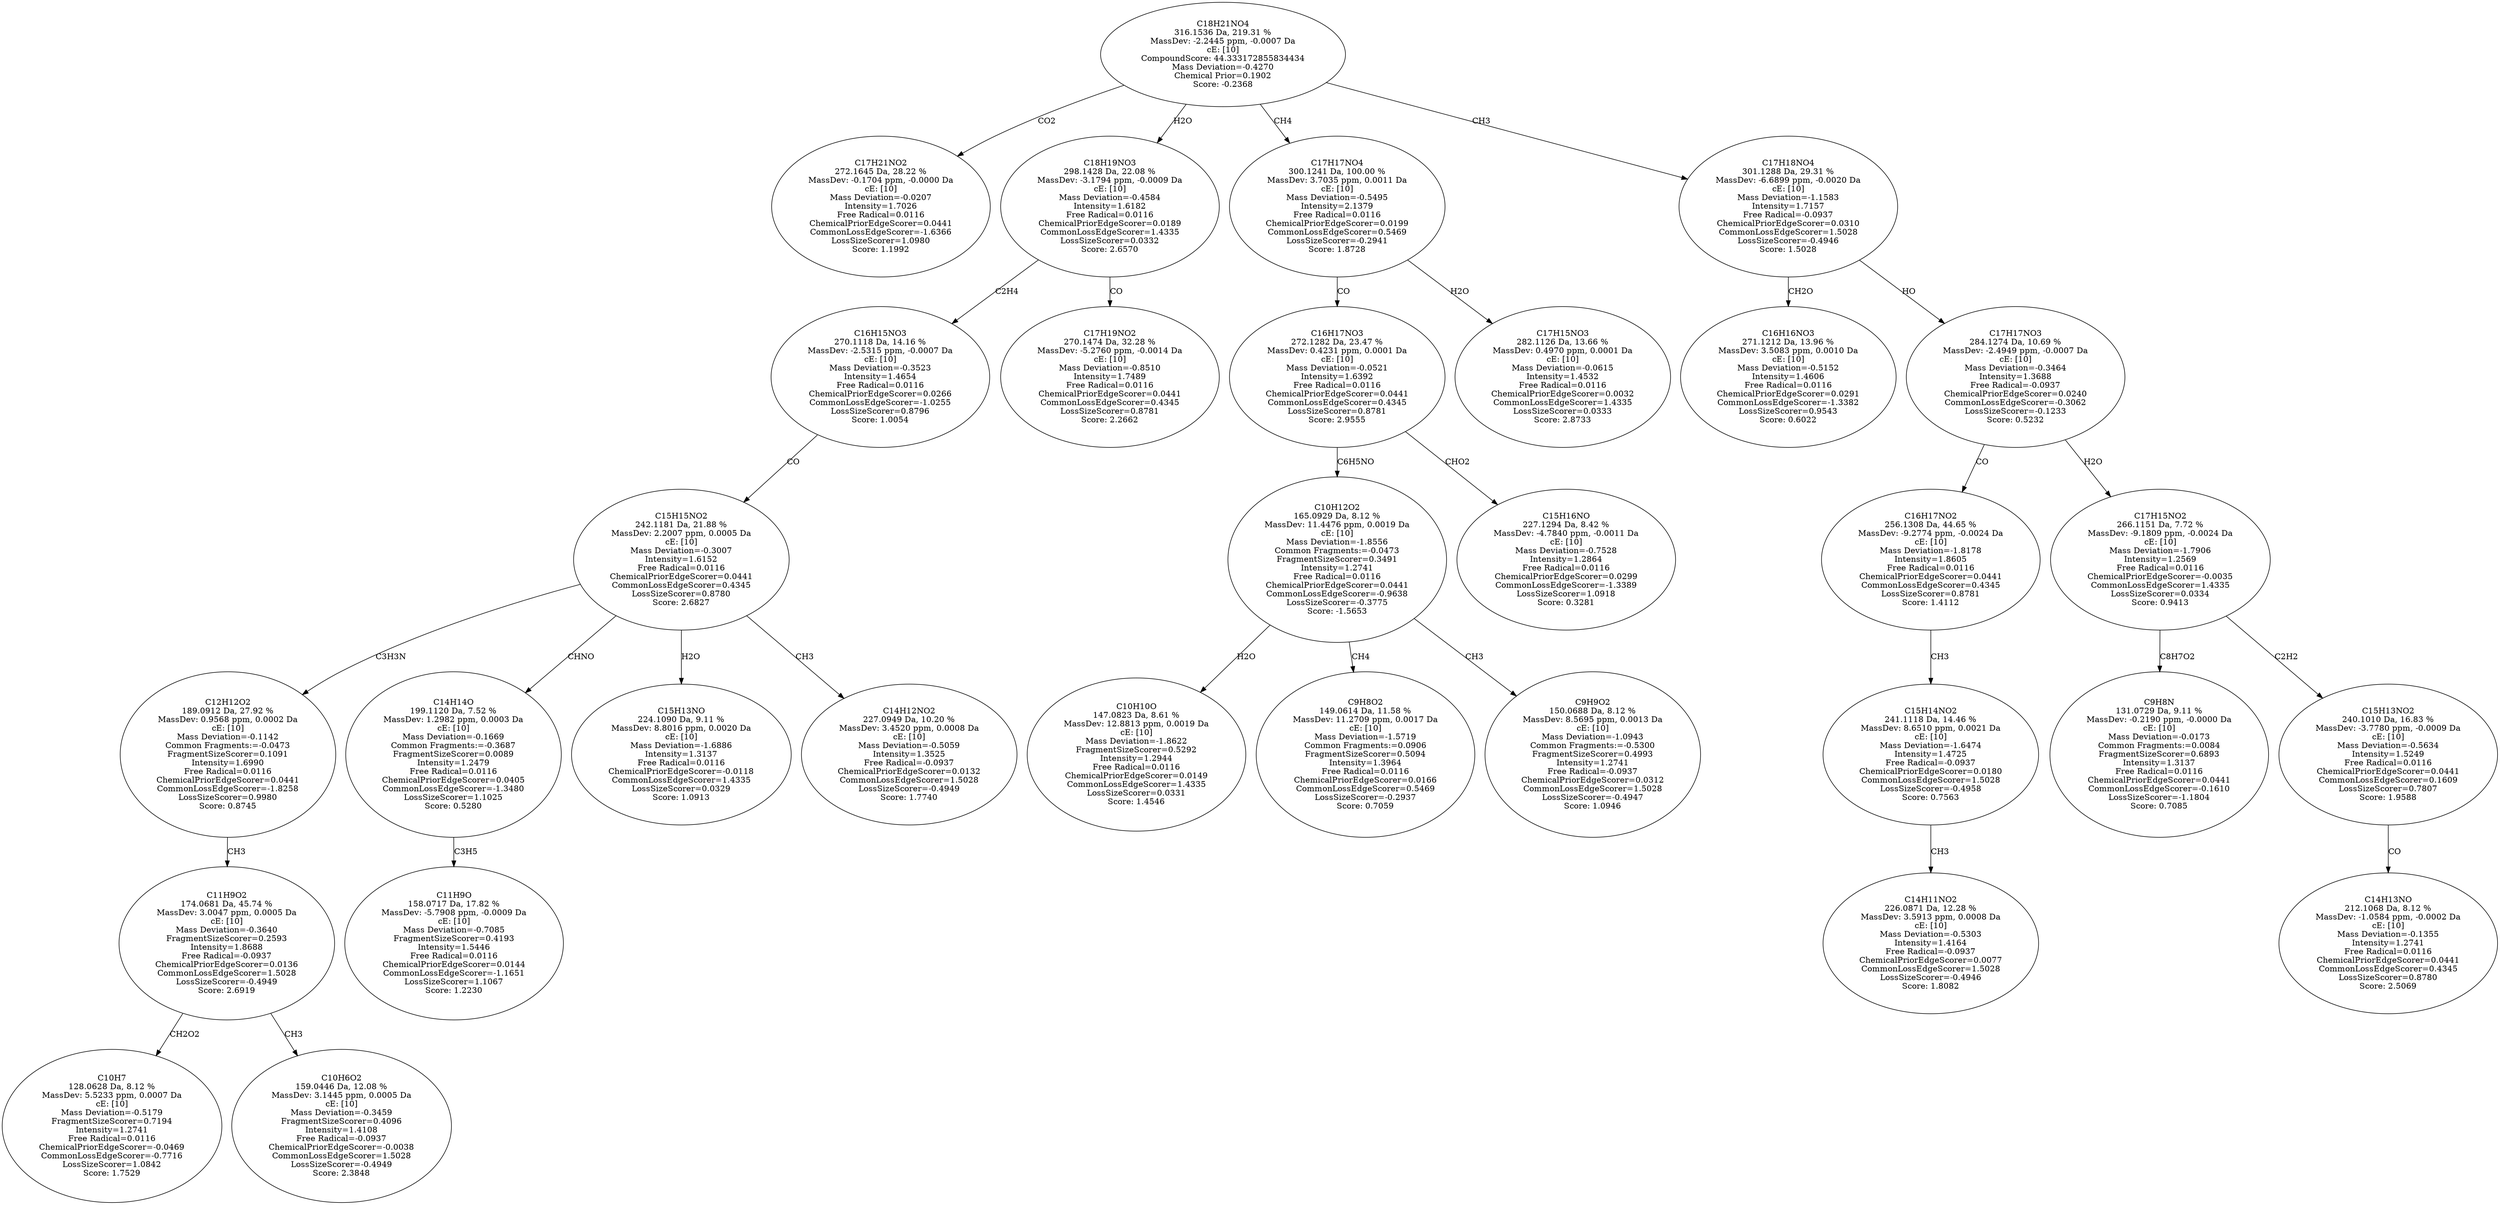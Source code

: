 strict digraph {
v1 [label="C17H21NO2\n272.1645 Da, 28.22 %\nMassDev: -0.1704 ppm, -0.0000 Da\ncE: [10]\nMass Deviation=-0.0207\nIntensity=1.7026\nFree Radical=0.0116\nChemicalPriorEdgeScorer=0.0441\nCommonLossEdgeScorer=-1.6366\nLossSizeScorer=1.0980\nScore: 1.1992"];
v2 [label="C10H7\n128.0628 Da, 8.12 %\nMassDev: 5.5233 ppm, 0.0007 Da\ncE: [10]\nMass Deviation=-0.5179\nFragmentSizeScorer=0.7194\nIntensity=1.2741\nFree Radical=0.0116\nChemicalPriorEdgeScorer=-0.0469\nCommonLossEdgeScorer=-0.7716\nLossSizeScorer=1.0842\nScore: 1.7529"];
v3 [label="C10H6O2\n159.0446 Da, 12.08 %\nMassDev: 3.1445 ppm, 0.0005 Da\ncE: [10]\nMass Deviation=-0.3459\nFragmentSizeScorer=0.4096\nIntensity=1.4108\nFree Radical=-0.0937\nChemicalPriorEdgeScorer=-0.0038\nCommonLossEdgeScorer=1.5028\nLossSizeScorer=-0.4949\nScore: 2.3848"];
v4 [label="C11H9O2\n174.0681 Da, 45.74 %\nMassDev: 3.0047 ppm, 0.0005 Da\ncE: [10]\nMass Deviation=-0.3640\nFragmentSizeScorer=0.2593\nIntensity=1.8688\nFree Radical=-0.0937\nChemicalPriorEdgeScorer=0.0136\nCommonLossEdgeScorer=1.5028\nLossSizeScorer=-0.4949\nScore: 2.6919"];
v5 [label="C12H12O2\n189.0912 Da, 27.92 %\nMassDev: 0.9568 ppm, 0.0002 Da\ncE: [10]\nMass Deviation=-0.1142\nCommon Fragments:=-0.0473\nFragmentSizeScorer=0.1091\nIntensity=1.6990\nFree Radical=0.0116\nChemicalPriorEdgeScorer=0.0441\nCommonLossEdgeScorer=-1.8258\nLossSizeScorer=0.9980\nScore: 0.8745"];
v6 [label="C11H9O\n158.0717 Da, 17.82 %\nMassDev: -5.7908 ppm, -0.0009 Da\ncE: [10]\nMass Deviation=-0.7085\nFragmentSizeScorer=0.4193\nIntensity=1.5446\nFree Radical=0.0116\nChemicalPriorEdgeScorer=0.0144\nCommonLossEdgeScorer=-1.1651\nLossSizeScorer=1.1067\nScore: 1.2230"];
v7 [label="C14H14O\n199.1120 Da, 7.52 %\nMassDev: 1.2982 ppm, 0.0003 Da\ncE: [10]\nMass Deviation=-0.1669\nCommon Fragments:=-0.3687\nFragmentSizeScorer=0.0089\nIntensity=1.2479\nFree Radical=0.0116\nChemicalPriorEdgeScorer=0.0405\nCommonLossEdgeScorer=-1.3480\nLossSizeScorer=1.1025\nScore: 0.5280"];
v8 [label="C15H13NO\n224.1090 Da, 9.11 %\nMassDev: 8.8016 ppm, 0.0020 Da\ncE: [10]\nMass Deviation=-1.6886\nIntensity=1.3137\nFree Radical=0.0116\nChemicalPriorEdgeScorer=-0.0118\nCommonLossEdgeScorer=1.4335\nLossSizeScorer=0.0329\nScore: 1.0913"];
v9 [label="C14H12NO2\n227.0949 Da, 10.20 %\nMassDev: 3.4520 ppm, 0.0008 Da\ncE: [10]\nMass Deviation=-0.5059\nIntensity=1.3525\nFree Radical=-0.0937\nChemicalPriorEdgeScorer=0.0132\nCommonLossEdgeScorer=1.5028\nLossSizeScorer=-0.4949\nScore: 1.7740"];
v10 [label="C15H15NO2\n242.1181 Da, 21.88 %\nMassDev: 2.2007 ppm, 0.0005 Da\ncE: [10]\nMass Deviation=-0.3007\nIntensity=1.6152\nFree Radical=0.0116\nChemicalPriorEdgeScorer=0.0441\nCommonLossEdgeScorer=0.4345\nLossSizeScorer=0.8780\nScore: 2.6827"];
v11 [label="C16H15NO3\n270.1118 Da, 14.16 %\nMassDev: -2.5315 ppm, -0.0007 Da\ncE: [10]\nMass Deviation=-0.3523\nIntensity=1.4654\nFree Radical=0.0116\nChemicalPriorEdgeScorer=0.0266\nCommonLossEdgeScorer=-1.0255\nLossSizeScorer=0.8796\nScore: 1.0054"];
v12 [label="C17H19NO2\n270.1474 Da, 32.28 %\nMassDev: -5.2760 ppm, -0.0014 Da\ncE: [10]\nMass Deviation=-0.8510\nIntensity=1.7489\nFree Radical=0.0116\nChemicalPriorEdgeScorer=0.0441\nCommonLossEdgeScorer=0.4345\nLossSizeScorer=0.8781\nScore: 2.2662"];
v13 [label="C18H19NO3\n298.1428 Da, 22.08 %\nMassDev: -3.1794 ppm, -0.0009 Da\ncE: [10]\nMass Deviation=-0.4584\nIntensity=1.6182\nFree Radical=0.0116\nChemicalPriorEdgeScorer=0.0189\nCommonLossEdgeScorer=1.4335\nLossSizeScorer=0.0332\nScore: 2.6570"];
v14 [label="C10H10O\n147.0823 Da, 8.61 %\nMassDev: 12.8813 ppm, 0.0019 Da\ncE: [10]\nMass Deviation=-1.8622\nFragmentSizeScorer=0.5292\nIntensity=1.2944\nFree Radical=0.0116\nChemicalPriorEdgeScorer=0.0149\nCommonLossEdgeScorer=1.4335\nLossSizeScorer=0.0331\nScore: 1.4546"];
v15 [label="C9H8O2\n149.0614 Da, 11.58 %\nMassDev: 11.2709 ppm, 0.0017 Da\ncE: [10]\nMass Deviation=-1.5719\nCommon Fragments:=0.0906\nFragmentSizeScorer=0.5094\nIntensity=1.3964\nFree Radical=0.0116\nChemicalPriorEdgeScorer=0.0166\nCommonLossEdgeScorer=0.5469\nLossSizeScorer=-0.2937\nScore: 0.7059"];
v16 [label="C9H9O2\n150.0688 Da, 8.12 %\nMassDev: 8.5695 ppm, 0.0013 Da\ncE: [10]\nMass Deviation=-1.0943\nCommon Fragments:=-0.5300\nFragmentSizeScorer=0.4993\nIntensity=1.2741\nFree Radical=-0.0937\nChemicalPriorEdgeScorer=0.0312\nCommonLossEdgeScorer=1.5028\nLossSizeScorer=-0.4947\nScore: 1.0946"];
v17 [label="C10H12O2\n165.0929 Da, 8.12 %\nMassDev: 11.4476 ppm, 0.0019 Da\ncE: [10]\nMass Deviation=-1.8556\nCommon Fragments:=-0.0473\nFragmentSizeScorer=0.3491\nIntensity=1.2741\nFree Radical=0.0116\nChemicalPriorEdgeScorer=0.0441\nCommonLossEdgeScorer=-0.9638\nLossSizeScorer=-0.3775\nScore: -1.5653"];
v18 [label="C15H16NO\n227.1294 Da, 8.42 %\nMassDev: -4.7840 ppm, -0.0011 Da\ncE: [10]\nMass Deviation=-0.7528\nIntensity=1.2864\nFree Radical=0.0116\nChemicalPriorEdgeScorer=0.0299\nCommonLossEdgeScorer=-1.3389\nLossSizeScorer=1.0918\nScore: 0.3281"];
v19 [label="C16H17NO3\n272.1282 Da, 23.47 %\nMassDev: 0.4231 ppm, 0.0001 Da\ncE: [10]\nMass Deviation=-0.0521\nIntensity=1.6392\nFree Radical=0.0116\nChemicalPriorEdgeScorer=0.0441\nCommonLossEdgeScorer=0.4345\nLossSizeScorer=0.8781\nScore: 2.9555"];
v20 [label="C17H15NO3\n282.1126 Da, 13.66 %\nMassDev: 0.4970 ppm, 0.0001 Da\ncE: [10]\nMass Deviation=-0.0615\nIntensity=1.4532\nFree Radical=0.0116\nChemicalPriorEdgeScorer=0.0032\nCommonLossEdgeScorer=1.4335\nLossSizeScorer=0.0333\nScore: 2.8733"];
v21 [label="C17H17NO4\n300.1241 Da, 100.00 %\nMassDev: 3.7035 ppm, 0.0011 Da\ncE: [10]\nMass Deviation=-0.5495\nIntensity=2.1379\nFree Radical=0.0116\nChemicalPriorEdgeScorer=0.0199\nCommonLossEdgeScorer=0.5469\nLossSizeScorer=-0.2941\nScore: 1.8728"];
v22 [label="C16H16NO3\n271.1212 Da, 13.96 %\nMassDev: 3.5083 ppm, 0.0010 Da\ncE: [10]\nMass Deviation=-0.5152\nIntensity=1.4606\nFree Radical=0.0116\nChemicalPriorEdgeScorer=0.0291\nCommonLossEdgeScorer=-1.3382\nLossSizeScorer=0.9543\nScore: 0.6022"];
v23 [label="C14H11NO2\n226.0871 Da, 12.28 %\nMassDev: 3.5913 ppm, 0.0008 Da\ncE: [10]\nMass Deviation=-0.5303\nIntensity=1.4164\nFree Radical=-0.0937\nChemicalPriorEdgeScorer=0.0077\nCommonLossEdgeScorer=1.5028\nLossSizeScorer=-0.4946\nScore: 1.8082"];
v24 [label="C15H14NO2\n241.1118 Da, 14.46 %\nMassDev: 8.6510 ppm, 0.0021 Da\ncE: [10]\nMass Deviation=-1.6474\nIntensity=1.4725\nFree Radical=-0.0937\nChemicalPriorEdgeScorer=0.0180\nCommonLossEdgeScorer=1.5028\nLossSizeScorer=-0.4958\nScore: 0.7563"];
v25 [label="C16H17NO2\n256.1308 Da, 44.65 %\nMassDev: -9.2774 ppm, -0.0024 Da\ncE: [10]\nMass Deviation=-1.8178\nIntensity=1.8605\nFree Radical=0.0116\nChemicalPriorEdgeScorer=0.0441\nCommonLossEdgeScorer=0.4345\nLossSizeScorer=0.8781\nScore: 1.4112"];
v26 [label="C9H8N\n131.0729 Da, 9.11 %\nMassDev: -0.2190 ppm, -0.0000 Da\ncE: [10]\nMass Deviation=-0.0173\nCommon Fragments:=0.0084\nFragmentSizeScorer=0.6893\nIntensity=1.3137\nFree Radical=0.0116\nChemicalPriorEdgeScorer=0.0441\nCommonLossEdgeScorer=-0.1610\nLossSizeScorer=-1.1804\nScore: 0.7085"];
v27 [label="C14H13NO\n212.1068 Da, 8.12 %\nMassDev: -1.0584 ppm, -0.0002 Da\ncE: [10]\nMass Deviation=-0.1355\nIntensity=1.2741\nFree Radical=0.0116\nChemicalPriorEdgeScorer=0.0441\nCommonLossEdgeScorer=0.4345\nLossSizeScorer=0.8780\nScore: 2.5069"];
v28 [label="C15H13NO2\n240.1010 Da, 16.83 %\nMassDev: -3.7780 ppm, -0.0009 Da\ncE: [10]\nMass Deviation=-0.5634\nIntensity=1.5249\nFree Radical=0.0116\nChemicalPriorEdgeScorer=0.0441\nCommonLossEdgeScorer=0.1609\nLossSizeScorer=0.7807\nScore: 1.9588"];
v29 [label="C17H15NO2\n266.1151 Da, 7.72 %\nMassDev: -9.1809 ppm, -0.0024 Da\ncE: [10]\nMass Deviation=-1.7906\nIntensity=1.2569\nFree Radical=0.0116\nChemicalPriorEdgeScorer=-0.0035\nCommonLossEdgeScorer=1.4335\nLossSizeScorer=0.0334\nScore: 0.9413"];
v30 [label="C17H17NO3\n284.1274 Da, 10.69 %\nMassDev: -2.4949 ppm, -0.0007 Da\ncE: [10]\nMass Deviation=-0.3464\nIntensity=1.3688\nFree Radical=-0.0937\nChemicalPriorEdgeScorer=0.0240\nCommonLossEdgeScorer=-0.3062\nLossSizeScorer=-0.1233\nScore: 0.5232"];
v31 [label="C17H18NO4\n301.1288 Da, 29.31 %\nMassDev: -6.6899 ppm, -0.0020 Da\ncE: [10]\nMass Deviation=-1.1583\nIntensity=1.7157\nFree Radical=-0.0937\nChemicalPriorEdgeScorer=0.0310\nCommonLossEdgeScorer=1.5028\nLossSizeScorer=-0.4946\nScore: 1.5028"];
v32 [label="C18H21NO4\n316.1536 Da, 219.31 %\nMassDev: -2.2445 ppm, -0.0007 Da\ncE: [10]\nCompoundScore: 44.333172855834434\nMass Deviation=-0.4270\nChemical Prior=0.1902\nScore: -0.2368"];
v32 -> v1 [label="CO2"];
v4 -> v2 [label="CH2O2"];
v4 -> v3 [label="CH3"];
v5 -> v4 [label="CH3"];
v10 -> v5 [label="C3H3N"];
v7 -> v6 [label="C3H5"];
v10 -> v7 [label="CHNO"];
v10 -> v8 [label="H2O"];
v10 -> v9 [label="CH3"];
v11 -> v10 [label="CO"];
v13 -> v11 [label="C2H4"];
v13 -> v12 [label="CO"];
v32 -> v13 [label="H2O"];
v17 -> v14 [label="H2O"];
v17 -> v15 [label="CH4"];
v17 -> v16 [label="CH3"];
v19 -> v17 [label="C6H5NO"];
v19 -> v18 [label="CHO2"];
v21 -> v19 [label="CO"];
v21 -> v20 [label="H2O"];
v32 -> v21 [label="CH4"];
v31 -> v22 [label="CH2O"];
v24 -> v23 [label="CH3"];
v25 -> v24 [label="CH3"];
v30 -> v25 [label="CO"];
v29 -> v26 [label="C8H7O2"];
v28 -> v27 [label="CO"];
v29 -> v28 [label="C2H2"];
v30 -> v29 [label="H2O"];
v31 -> v30 [label="HO"];
v32 -> v31 [label="CH3"];
}